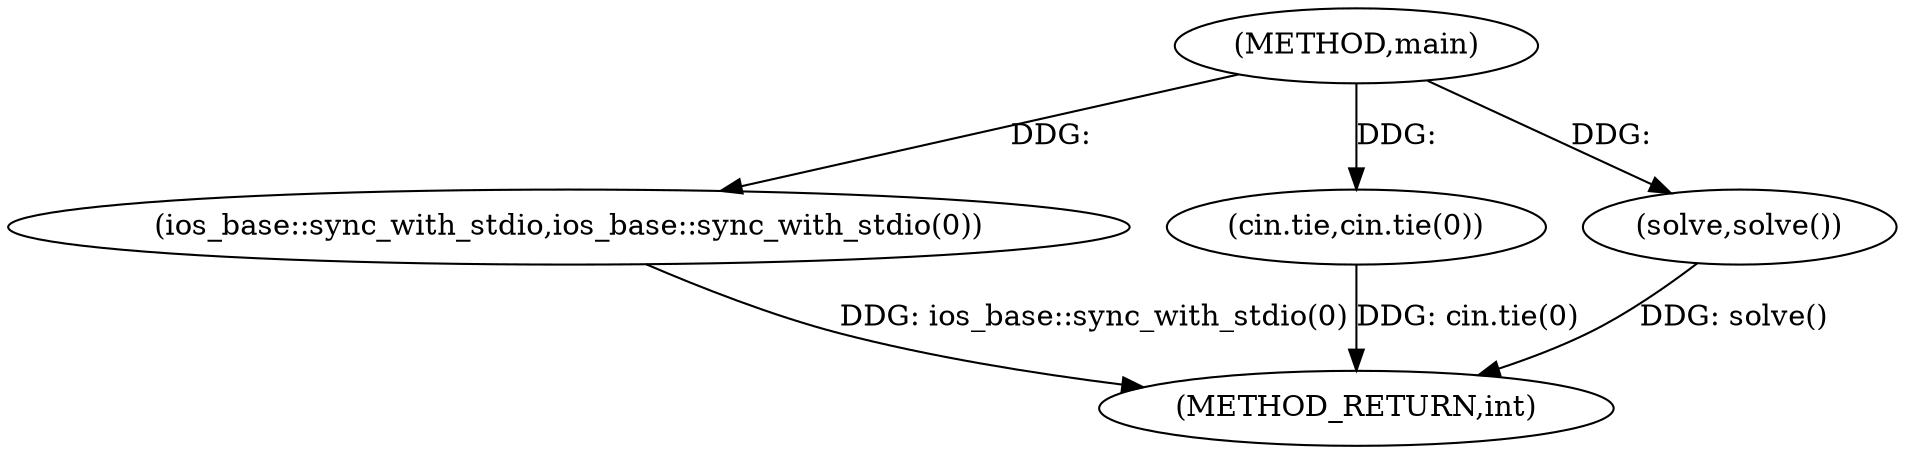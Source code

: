 digraph "main" {  
"1000457" [label = "(METHOD,main)" ]
"1000464" [label = "(METHOD_RETURN,int)" ]
"1000459" [label = "(ios_base::sync_with_stdio,ios_base::sync_with_stdio(0))" ]
"1000461" [label = "(cin.tie,cin.tie(0))" ]
"1000463" [label = "(solve,solve())" ]
  "1000459" -> "1000464"  [ label = "DDG: ios_base::sync_with_stdio(0)"] 
  "1000461" -> "1000464"  [ label = "DDG: cin.tie(0)"] 
  "1000463" -> "1000464"  [ label = "DDG: solve()"] 
  "1000457" -> "1000463"  [ label = "DDG: "] 
  "1000457" -> "1000459"  [ label = "DDG: "] 
  "1000457" -> "1000461"  [ label = "DDG: "] 
}
